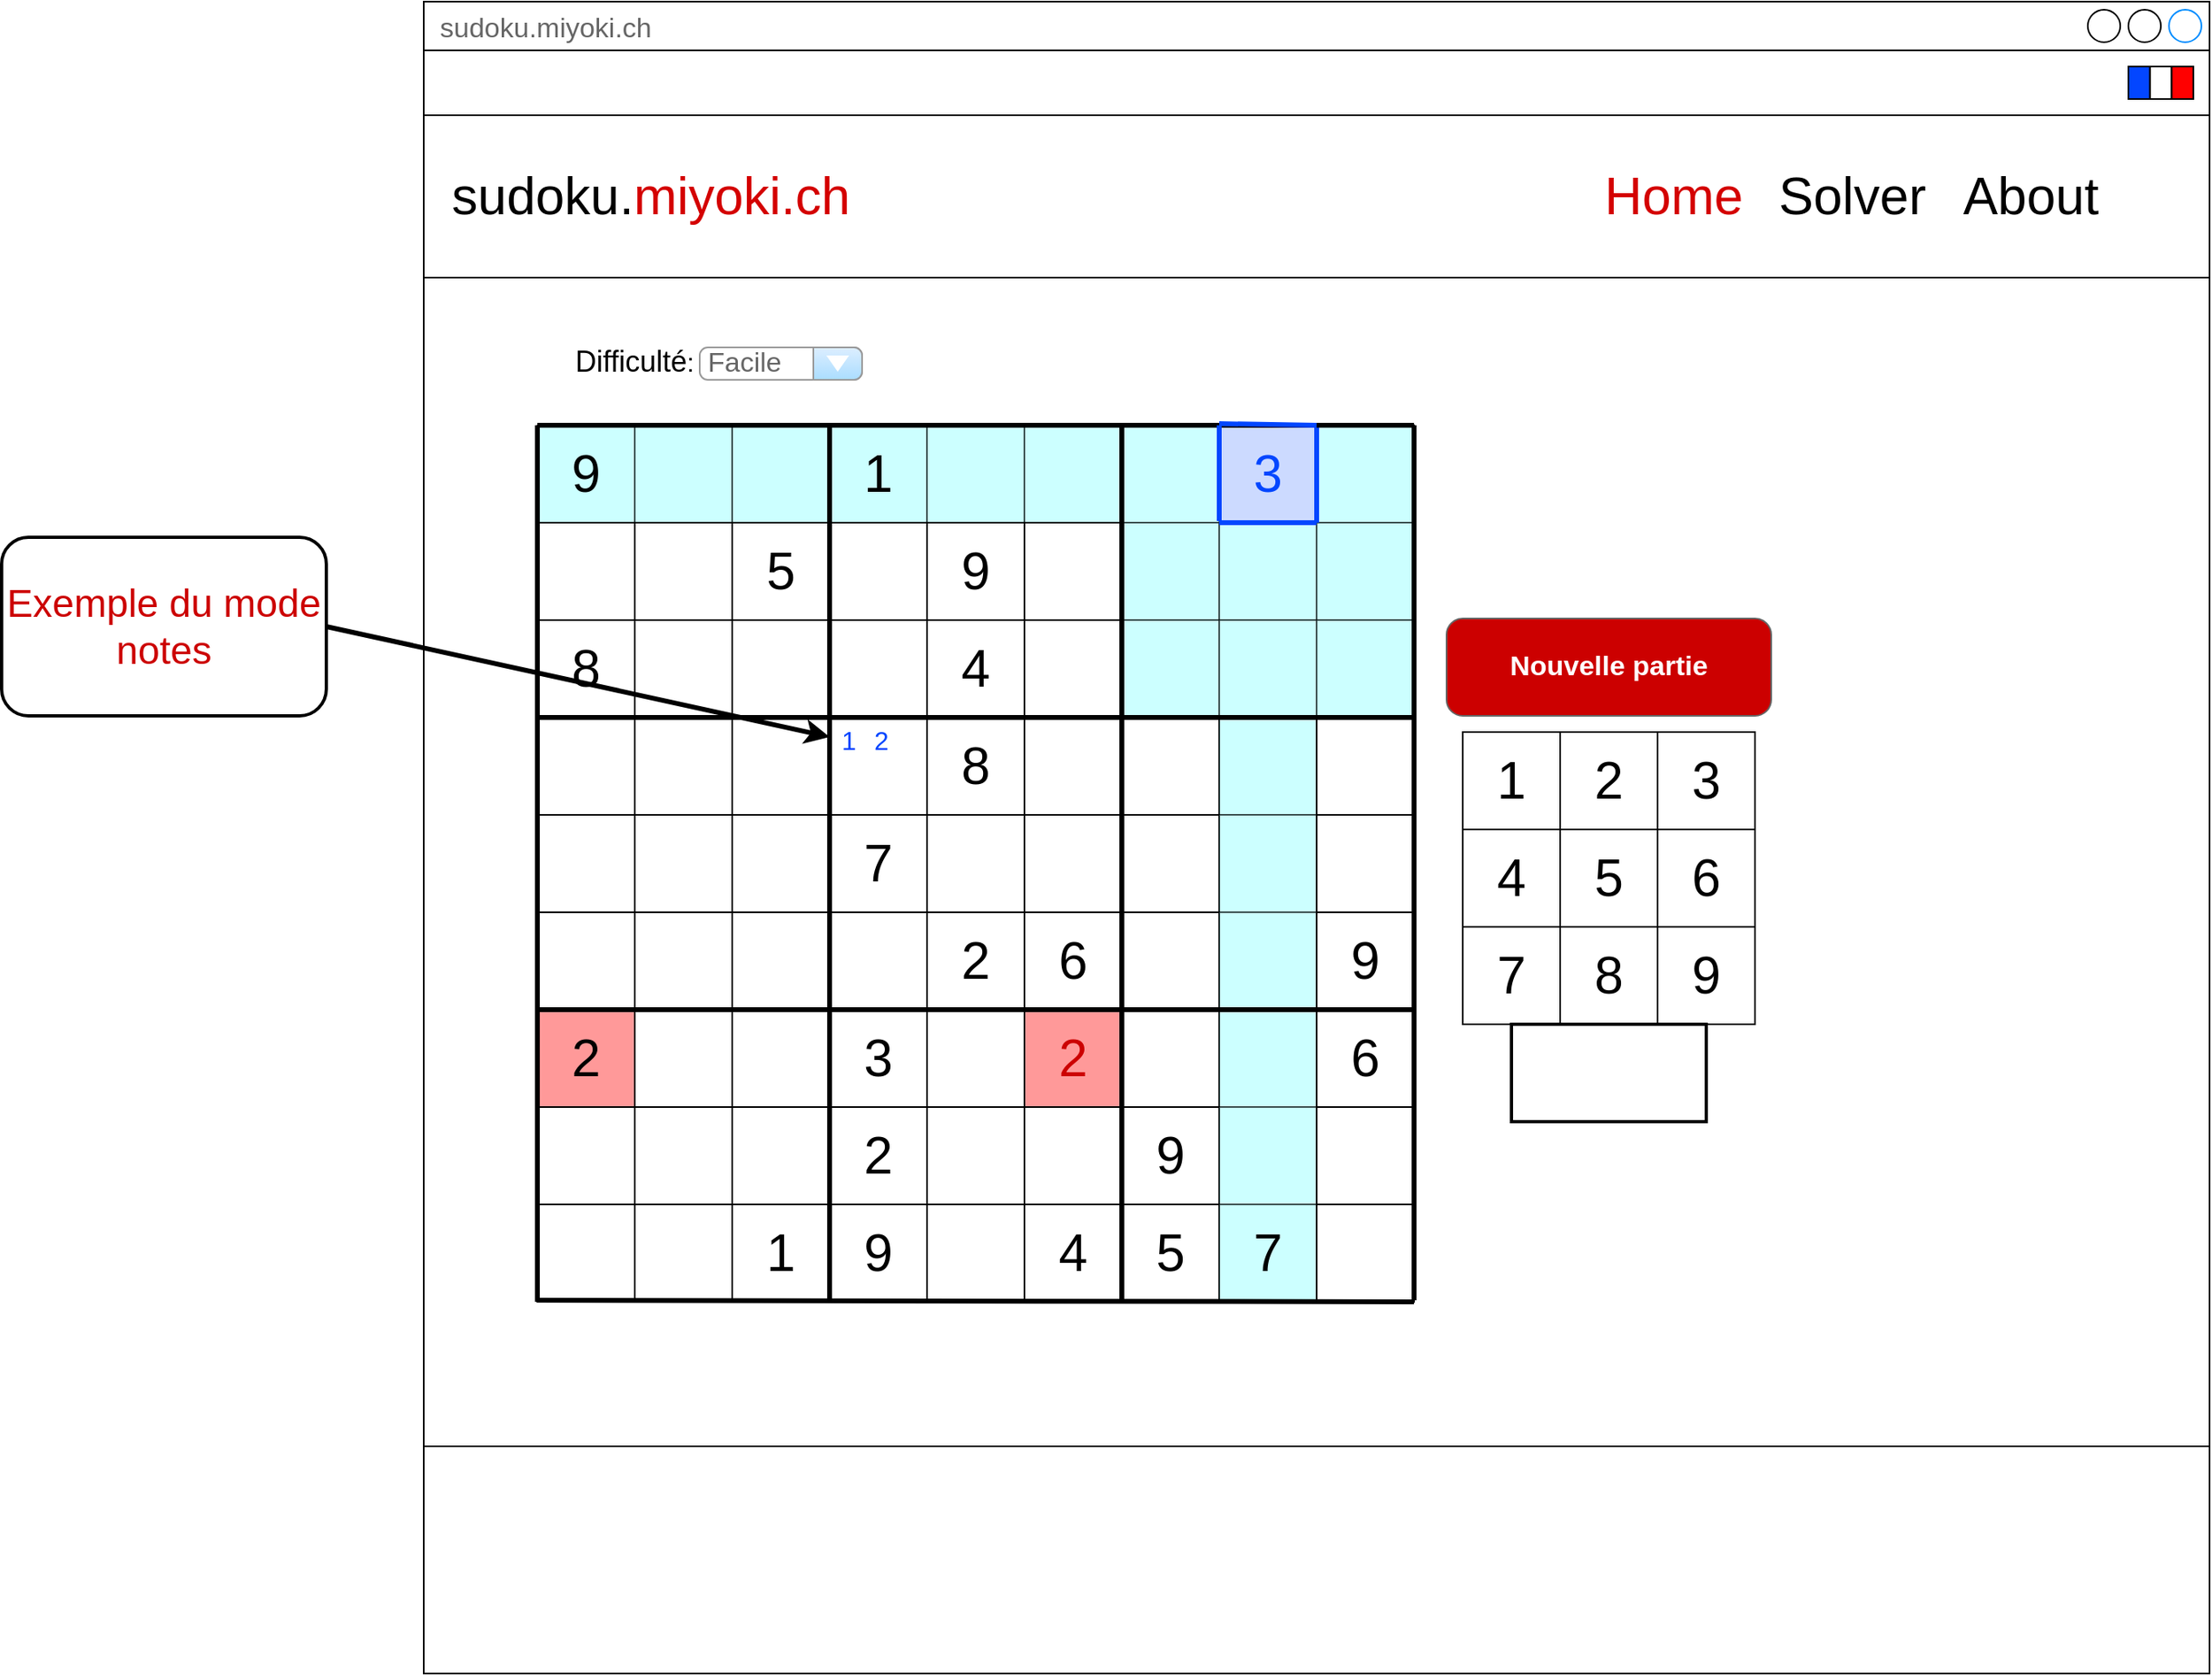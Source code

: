 <mxfile version="13.8.2" type="device"><diagram id="ft0j3H7vF14KiYc621HZ" name="Home"><mxGraphModel dx="1888" dy="575" grid="1" gridSize="10" guides="1" tooltips="1" connect="1" arrows="1" fold="1" page="1" pageScale="1" pageWidth="850" pageHeight="1100" math="0" shadow="0"><root><mxCell id="0"/><mxCell id="1" style="locked=1;" parent="0"/><mxCell id="92BTxBEsQYXsM2ALQdH5-20" value="sudoku.miyoki.ch" style="strokeWidth=1;shadow=0;dashed=0;align=center;html=1;shape=mxgraph.mockup.containers.window;align=left;verticalAlign=top;spacingLeft=8;strokeColor2=#008cff;strokeColor3=#c4c4c4;fontColor=#666666;mainText=;fontSize=17;labelBackgroundColor=none;" parent="1" vertex="1"><mxGeometry x="-510" y="70" width="1100" height="1030" as="geometry"/></mxCell><mxCell id="92BTxBEsQYXsM2ALQdH5-22" value="lang-bar" style="locked=1;" parent="0"/><mxCell id="92BTxBEsQYXsM2ALQdH5-23" value="" style="rounded=0;whiteSpace=wrap;html=1;" parent="92BTxBEsQYXsM2ALQdH5-22" vertex="1"><mxGeometry x="-510" y="100" width="1100" height="40" as="geometry"/></mxCell><mxCell id="92BTxBEsQYXsM2ALQdH5-30" value="" style="group" parent="92BTxBEsQYXsM2ALQdH5-22" vertex="1" connectable="0"><mxGeometry x="540" y="110" width="40" height="20" as="geometry"/></mxCell><mxCell id="92BTxBEsQYXsM2ALQdH5-25" value="" style="rounded=0;whiteSpace=wrap;html=1;shadow=0;glass=0;sketch=0;fillColor=#0346FF;" parent="92BTxBEsQYXsM2ALQdH5-30" vertex="1"><mxGeometry width="13.333" height="20" as="geometry"/></mxCell><mxCell id="92BTxBEsQYXsM2ALQdH5-28" value="" style="rounded=0;whiteSpace=wrap;html=1;shadow=0;glass=0;sketch=0;" parent="92BTxBEsQYXsM2ALQdH5-30" vertex="1"><mxGeometry x="13.333" width="13.333" height="20" as="geometry"/></mxCell><mxCell id="92BTxBEsQYXsM2ALQdH5-29" value="" style="rounded=0;whiteSpace=wrap;html=1;shadow=0;glass=0;sketch=0;fillColor=#FF0000;" parent="92BTxBEsQYXsM2ALQdH5-30" vertex="1"><mxGeometry x="26.667" width="13.333" height="20" as="geometry"/></mxCell><mxCell id="92BTxBEsQYXsM2ALQdH5-33" value="Header-Nav" style="locked=1;" parent="0"/><mxCell id="92BTxBEsQYXsM2ALQdH5-34" value="" style="rounded=0;whiteSpace=wrap;html=1;shadow=0;glass=0;sketch=0;strokeColor=#000000;fillColor=#FFFFFF;" parent="92BTxBEsQYXsM2ALQdH5-33" vertex="1"><mxGeometry x="-510" y="140" width="1100" height="100" as="geometry"/></mxCell><mxCell id="92BTxBEsQYXsM2ALQdH5-38" value="title-header" style="locked=1;" parent="0"/><mxCell id="92BTxBEsQYXsM2ALQdH5-39" value="sudoku.&lt;font color=&quot;#d40000&quot;&gt;miyoki.ch&lt;/font&gt;" style="text;html=1;strokeColor=none;fillColor=none;align=center;verticalAlign=middle;whiteSpace=wrap;rounded=0;shadow=0;glass=0;sketch=0;fontSize=32;" parent="92BTxBEsQYXsM2ALQdH5-38" vertex="1"><mxGeometry x="-390" y="180" width="40" height="20" as="geometry"/></mxCell><mxCell id="92BTxBEsQYXsM2ALQdH5-42" value="buttons-nav" style="locked=1;" parent="0"/><mxCell id="92BTxBEsQYXsM2ALQdH5-43" value="Home" style="text;html=1;strokeColor=none;fillColor=none;align=center;verticalAlign=middle;whiteSpace=wrap;rounded=0;shadow=0;glass=0;sketch=0;fontSize=32;fontColor=#D40000;" parent="92BTxBEsQYXsM2ALQdH5-42" vertex="1"><mxGeometry x="240" y="180" width="40" height="20" as="geometry"/></mxCell><mxCell id="92BTxBEsQYXsM2ALQdH5-44" value="&lt;font color=&quot;#000000&quot;&gt;Solver&lt;/font&gt;" style="text;html=1;strokeColor=none;fillColor=none;align=center;verticalAlign=middle;whiteSpace=wrap;rounded=0;shadow=0;glass=0;sketch=0;fontSize=32;fontColor=#D40000;" parent="92BTxBEsQYXsM2ALQdH5-42" vertex="1"><mxGeometry x="350" y="180" width="40" height="20" as="geometry"/></mxCell><mxCell id="92BTxBEsQYXsM2ALQdH5-45" value="&lt;font color=&quot;#000000&quot;&gt;About&lt;/font&gt;" style="text;html=1;strokeColor=none;fillColor=none;align=center;verticalAlign=middle;whiteSpace=wrap;rounded=0;shadow=0;glass=0;sketch=0;fontSize=32;fontColor=#D40000;" parent="92BTxBEsQYXsM2ALQdH5-42" vertex="1"><mxGeometry x="460" y="180" width="40" height="20" as="geometry"/></mxCell><mxCell id="92BTxBEsQYXsM2ALQdH5-48" value="body" style="locked=1;" parent="0"/><mxCell id="92BTxBEsQYXsM2ALQdH5-49" value="" style="rounded=0;whiteSpace=wrap;html=1;shadow=0;glass=0;sketch=0;strokeColor=#000000;fontSize=32;fontColor=#FFFFFF;fillColor=#FFFFFF;" parent="92BTxBEsQYXsM2ALQdH5-48" vertex="1"><mxGeometry x="-510" y="240" width="1100" height="720" as="geometry"/></mxCell><mxCell id="92BTxBEsQYXsM2ALQdH5-50" value="sudoku-grid" parent="0"/><mxCell id="92BTxBEsQYXsM2ALQdH5-225" value="" style="group;" parent="92BTxBEsQYXsM2ALQdH5-50" vertex="1" connectable="0"><mxGeometry x="-440" y="331" width="540" height="540" as="geometry"/></mxCell><mxCell id="92BTxBEsQYXsM2ALQdH5-65" value="" style="rounded=0;whiteSpace=wrap;html=1;shadow=0;glass=0;sketch=0;strokeColor=#000000;fillColor=#FFFFFF;fontSize=32;" parent="92BTxBEsQYXsM2ALQdH5-225" vertex="1"><mxGeometry x="180" width="180" height="180" as="geometry"/></mxCell><mxCell id="92BTxBEsQYXsM2ALQdH5-66" value="" style="rounded=0;whiteSpace=wrap;html=1;shadow=0;glass=0;sketch=0;strokeColor=#000000;fillColor=#FFFFFF;fontSize=32;" parent="92BTxBEsQYXsM2ALQdH5-225" vertex="1"><mxGeometry x="360" width="180" height="180" as="geometry"/></mxCell><mxCell id="92BTxBEsQYXsM2ALQdH5-67" value="" style="rounded=0;whiteSpace=wrap;html=1;shadow=0;glass=0;sketch=0;strokeColor=#000000;fillColor=#FFFFFF;fontSize=32;" parent="92BTxBEsQYXsM2ALQdH5-225" vertex="1"><mxGeometry x="180" y="180" width="180" height="180" as="geometry"/></mxCell><mxCell id="92BTxBEsQYXsM2ALQdH5-69" value="" style="rounded=0;whiteSpace=wrap;html=1;shadow=0;glass=0;sketch=0;strokeColor=#000000;fillColor=#FFFFFF;fontSize=32;" parent="92BTxBEsQYXsM2ALQdH5-225" vertex="1"><mxGeometry x="360" y="180" width="180" height="180" as="geometry"/></mxCell><mxCell id="92BTxBEsQYXsM2ALQdH5-70" value="" style="rounded=0;whiteSpace=wrap;html=1;shadow=0;glass=0;sketch=0;strokeColor=#000000;fillColor=#FFFFFF;fontSize=32;" parent="92BTxBEsQYXsM2ALQdH5-225" vertex="1"><mxGeometry x="360" y="360" width="180" height="180" as="geometry"/></mxCell><mxCell id="92BTxBEsQYXsM2ALQdH5-71" value="" style="rounded=0;whiteSpace=wrap;html=1;shadow=0;glass=0;sketch=0;strokeColor=#000000;fillColor=#FFFFFF;fontSize=32;" parent="92BTxBEsQYXsM2ALQdH5-225" vertex="1"><mxGeometry x="180" y="360" width="180" height="180" as="geometry"/></mxCell><mxCell id="92BTxBEsQYXsM2ALQdH5-73" value="9" style="rounded=0;whiteSpace=wrap;html=1;shadow=0;glass=0;sketch=0;strokeColor=#000000;fontSize=32;align=center;fillColor=#99FFFF;opacity=50;" parent="92BTxBEsQYXsM2ALQdH5-225" vertex="1"><mxGeometry width="60" height="60" as="geometry"/></mxCell><mxCell id="92BTxBEsQYXsM2ALQdH5-74" value="" style="rounded=0;whiteSpace=wrap;html=1;shadow=0;glass=0;sketch=0;strokeColor=#000000;fontSize=32;fillColor=#99FFFF;opacity=50;" parent="92BTxBEsQYXsM2ALQdH5-225" vertex="1"><mxGeometry x="60" width="60" height="60" as="geometry"/></mxCell><mxCell id="92BTxBEsQYXsM2ALQdH5-75" value="" style="rounded=0;whiteSpace=wrap;html=1;shadow=0;glass=0;sketch=0;strokeColor=#000000;fontSize=32;fillColor=#99FFFF;opacity=50;" parent="92BTxBEsQYXsM2ALQdH5-225" vertex="1"><mxGeometry x="120" width="60" height="60" as="geometry"/></mxCell><mxCell id="92BTxBEsQYXsM2ALQdH5-76" value="" style="rounded=0;whiteSpace=wrap;html=1;shadow=0;glass=0;sketch=0;strokeColor=#000000;fillColor=#FFFFFF;fontSize=32;" parent="92BTxBEsQYXsM2ALQdH5-225" vertex="1"><mxGeometry y="60" width="60" height="60" as="geometry"/></mxCell><mxCell id="92BTxBEsQYXsM2ALQdH5-77" value="" style="rounded=0;whiteSpace=wrap;html=1;shadow=0;glass=0;sketch=0;strokeColor=#000000;fillColor=#FFFFFF;fontSize=32;" parent="92BTxBEsQYXsM2ALQdH5-225" vertex="1"><mxGeometry x="60" y="60" width="60" height="60" as="geometry"/></mxCell><mxCell id="92BTxBEsQYXsM2ALQdH5-78" value="5" style="rounded=0;whiteSpace=wrap;html=1;shadow=0;glass=0;sketch=0;strokeColor=#000000;fillColor=#FFFFFF;fontSize=32;" parent="92BTxBEsQYXsM2ALQdH5-225" vertex="1"><mxGeometry x="120" y="60" width="60" height="60" as="geometry"/></mxCell><mxCell id="92BTxBEsQYXsM2ALQdH5-79" value="8" style="rounded=0;whiteSpace=wrap;html=1;shadow=0;glass=0;sketch=0;strokeColor=#000000;fillColor=#FFFFFF;fontSize=32;" parent="92BTxBEsQYXsM2ALQdH5-225" vertex="1"><mxGeometry y="120" width="60" height="60" as="geometry"/></mxCell><mxCell id="92BTxBEsQYXsM2ALQdH5-80" value="" style="rounded=0;whiteSpace=wrap;html=1;shadow=0;glass=0;sketch=0;strokeColor=#000000;fillColor=#FFFFFF;fontSize=32;" parent="92BTxBEsQYXsM2ALQdH5-225" vertex="1"><mxGeometry x="60" y="120" width="60" height="60" as="geometry"/></mxCell><mxCell id="92BTxBEsQYXsM2ALQdH5-81" value="" style="rounded=0;whiteSpace=wrap;html=1;shadow=0;glass=0;sketch=0;strokeColor=#000000;fillColor=#FFFFFF;fontSize=32;" parent="92BTxBEsQYXsM2ALQdH5-225" vertex="1"><mxGeometry x="120" y="120" width="60" height="60" as="geometry"/></mxCell><mxCell id="92BTxBEsQYXsM2ALQdH5-83" value="1" style="rounded=0;whiteSpace=wrap;html=1;shadow=0;glass=0;sketch=0;strokeColor=#000000;fontSize=32;fillColor=#99FFFF;opacity=50;" parent="92BTxBEsQYXsM2ALQdH5-225" vertex="1"><mxGeometry x="180" width="60" height="60" as="geometry"/></mxCell><mxCell id="92BTxBEsQYXsM2ALQdH5-84" value="" style="rounded=0;whiteSpace=wrap;html=1;shadow=0;glass=0;sketch=0;strokeColor=#000000;fontSize=32;fillColor=#99FFFF;opacity=50;" parent="92BTxBEsQYXsM2ALQdH5-225" vertex="1"><mxGeometry x="240" width="60" height="60" as="geometry"/></mxCell><mxCell id="92BTxBEsQYXsM2ALQdH5-85" value="" style="rounded=0;whiteSpace=wrap;html=1;shadow=0;glass=0;sketch=0;strokeColor=#000000;fontSize=32;fillColor=#99FFFF;opacity=50;" parent="92BTxBEsQYXsM2ALQdH5-225" vertex="1"><mxGeometry x="300" width="60" height="60" as="geometry"/></mxCell><mxCell id="92BTxBEsQYXsM2ALQdH5-86" value="" style="rounded=0;whiteSpace=wrap;html=1;shadow=0;glass=0;sketch=0;strokeColor=#000000;fillColor=#FFFFFF;fontSize=32;" parent="92BTxBEsQYXsM2ALQdH5-225" vertex="1"><mxGeometry x="180" y="60" width="60" height="60" as="geometry"/></mxCell><mxCell id="92BTxBEsQYXsM2ALQdH5-87" value="9" style="rounded=0;whiteSpace=wrap;html=1;shadow=0;glass=0;sketch=0;strokeColor=#000000;fillColor=#FFFFFF;fontSize=32;" parent="92BTxBEsQYXsM2ALQdH5-225" vertex="1"><mxGeometry x="240" y="60" width="60" height="60" as="geometry"/></mxCell><mxCell id="92BTxBEsQYXsM2ALQdH5-88" value="" style="rounded=0;whiteSpace=wrap;html=1;shadow=0;glass=0;sketch=0;strokeColor=#000000;fillColor=#FFFFFF;fontSize=32;" parent="92BTxBEsQYXsM2ALQdH5-225" vertex="1"><mxGeometry x="300" y="60" width="60" height="60" as="geometry"/></mxCell><mxCell id="92BTxBEsQYXsM2ALQdH5-89" value="" style="rounded=0;whiteSpace=wrap;html=1;shadow=0;glass=0;sketch=0;strokeColor=#000000;fillColor=#FFFFFF;fontSize=32;" parent="92BTxBEsQYXsM2ALQdH5-225" vertex="1"><mxGeometry x="180" y="120" width="60" height="60" as="geometry"/></mxCell><mxCell id="92BTxBEsQYXsM2ALQdH5-90" value="4" style="rounded=0;whiteSpace=wrap;html=1;shadow=0;glass=0;sketch=0;strokeColor=#000000;fillColor=#FFFFFF;fontSize=32;" parent="92BTxBEsQYXsM2ALQdH5-225" vertex="1"><mxGeometry x="240" y="120" width="60" height="60" as="geometry"/></mxCell><mxCell id="92BTxBEsQYXsM2ALQdH5-91" value="" style="rounded=0;whiteSpace=wrap;html=1;shadow=0;glass=0;sketch=0;strokeColor=#000000;fillColor=#FFFFFF;fontSize=32;" parent="92BTxBEsQYXsM2ALQdH5-225" vertex="1"><mxGeometry x="300" y="120" width="60" height="60" as="geometry"/></mxCell><mxCell id="92BTxBEsQYXsM2ALQdH5-92" value="" style="rounded=0;whiteSpace=wrap;html=1;shadow=0;glass=0;sketch=0;strokeColor=#000000;fontSize=32;fillColor=#99FFFF;opacity=50;" parent="92BTxBEsQYXsM2ALQdH5-225" vertex="1"><mxGeometry x="360" width="60" height="60" as="geometry"/></mxCell><mxCell id="92BTxBEsQYXsM2ALQdH5-94" value="" style="rounded=0;whiteSpace=wrap;html=1;shadow=0;glass=0;sketch=0;strokeColor=#000000;fontSize=32;fillColor=#99FFFF;opacity=50;" parent="92BTxBEsQYXsM2ALQdH5-225" vertex="1"><mxGeometry x="480" width="60" height="60" as="geometry"/></mxCell><mxCell id="92BTxBEsQYXsM2ALQdH5-95" value="" style="rounded=0;whiteSpace=wrap;html=1;shadow=0;glass=0;sketch=0;strokeColor=#000000;fontSize=32;opacity=50;fillColor=#99FFFF;" parent="92BTxBEsQYXsM2ALQdH5-225" vertex="1"><mxGeometry x="360" y="60" width="60" height="60" as="geometry"/></mxCell><mxCell id="92BTxBEsQYXsM2ALQdH5-96" value="" style="rounded=0;whiteSpace=wrap;html=1;shadow=0;glass=0;sketch=0;strokeColor=#000000;fontSize=32;fillColor=#99FFFF;opacity=50;" parent="92BTxBEsQYXsM2ALQdH5-225" vertex="1"><mxGeometry x="420" y="60" width="60" height="60" as="geometry"/></mxCell><mxCell id="92BTxBEsQYXsM2ALQdH5-97" value="" style="rounded=0;whiteSpace=wrap;html=1;shadow=0;glass=0;sketch=0;strokeColor=#000000;fontSize=32;opacity=50;fillColor=#99FFFF;" parent="92BTxBEsQYXsM2ALQdH5-225" vertex="1"><mxGeometry x="480" y="60" width="60" height="60" as="geometry"/></mxCell><mxCell id="92BTxBEsQYXsM2ALQdH5-98" value="" style="rounded=0;whiteSpace=wrap;html=1;shadow=0;glass=0;sketch=0;strokeColor=#000000;fontSize=32;opacity=50;fillColor=#99FFFF;" parent="92BTxBEsQYXsM2ALQdH5-225" vertex="1"><mxGeometry x="360" y="120" width="60" height="60" as="geometry"/></mxCell><mxCell id="92BTxBEsQYXsM2ALQdH5-99" value="" style="rounded=0;whiteSpace=wrap;html=1;shadow=0;glass=0;sketch=0;strokeColor=#000000;fontSize=32;fillColor=#99FFFF;opacity=50;" parent="92BTxBEsQYXsM2ALQdH5-225" vertex="1"><mxGeometry x="420" y="120" width="60" height="60" as="geometry"/></mxCell><mxCell id="92BTxBEsQYXsM2ALQdH5-100" value="" style="rounded=0;whiteSpace=wrap;html=1;shadow=0;glass=0;sketch=0;strokeColor=#000000;fontSize=32;opacity=50;fillColor=#99FFFF;" parent="92BTxBEsQYXsM2ALQdH5-225" vertex="1"><mxGeometry x="480" y="120" width="60" height="60" as="geometry"/></mxCell><mxCell id="92BTxBEsQYXsM2ALQdH5-101" value="" style="rounded=0;whiteSpace=wrap;html=1;shadow=0;glass=0;sketch=0;strokeColor=#000000;fillColor=#FFFFFF;fontSize=32;" parent="92BTxBEsQYXsM2ALQdH5-225" vertex="1"><mxGeometry y="180" width="60" height="60" as="geometry"/></mxCell><mxCell id="92BTxBEsQYXsM2ALQdH5-102" value="" style="rounded=0;whiteSpace=wrap;html=1;shadow=0;glass=0;sketch=0;strokeColor=#000000;fillColor=#FFFFFF;fontSize=32;" parent="92BTxBEsQYXsM2ALQdH5-225" vertex="1"><mxGeometry x="60" y="180" width="60" height="60" as="geometry"/></mxCell><mxCell id="92BTxBEsQYXsM2ALQdH5-103" value="" style="rounded=0;whiteSpace=wrap;html=1;shadow=0;glass=0;sketch=0;strokeColor=#000000;fillColor=#FFFFFF;fontSize=32;" parent="92BTxBEsQYXsM2ALQdH5-225" vertex="1"><mxGeometry x="120" y="180" width="60" height="60" as="geometry"/></mxCell><mxCell id="92BTxBEsQYXsM2ALQdH5-104" value="" style="rounded=0;whiteSpace=wrap;html=1;shadow=0;glass=0;sketch=0;strokeColor=#000000;fillColor=#FFFFFF;fontSize=32;" parent="92BTxBEsQYXsM2ALQdH5-225" vertex="1"><mxGeometry y="240" width="60" height="60" as="geometry"/></mxCell><mxCell id="92BTxBEsQYXsM2ALQdH5-105" value="" style="rounded=0;whiteSpace=wrap;html=1;shadow=0;glass=0;sketch=0;strokeColor=#000000;fillColor=#FFFFFF;fontSize=32;" parent="92BTxBEsQYXsM2ALQdH5-225" vertex="1"><mxGeometry x="60" y="240" width="60" height="60" as="geometry"/></mxCell><mxCell id="92BTxBEsQYXsM2ALQdH5-106" value="" style="rounded=0;whiteSpace=wrap;html=1;shadow=0;glass=0;sketch=0;strokeColor=#000000;fillColor=#FFFFFF;fontSize=32;" parent="92BTxBEsQYXsM2ALQdH5-225" vertex="1"><mxGeometry x="120" y="240" width="60" height="60" as="geometry"/></mxCell><mxCell id="92BTxBEsQYXsM2ALQdH5-107" value="" style="rounded=0;whiteSpace=wrap;html=1;shadow=0;glass=0;sketch=0;strokeColor=#000000;fillColor=#FFFFFF;fontSize=32;" parent="92BTxBEsQYXsM2ALQdH5-225" vertex="1"><mxGeometry y="300" width="60" height="60" as="geometry"/></mxCell><mxCell id="92BTxBEsQYXsM2ALQdH5-108" value="" style="rounded=0;whiteSpace=wrap;html=1;shadow=0;glass=0;sketch=0;strokeColor=#000000;fillColor=#FFFFFF;fontSize=32;" parent="92BTxBEsQYXsM2ALQdH5-225" vertex="1"><mxGeometry x="60" y="300" width="60" height="60" as="geometry"/></mxCell><mxCell id="92BTxBEsQYXsM2ALQdH5-109" value="" style="rounded=0;whiteSpace=wrap;html=1;shadow=0;glass=0;sketch=0;strokeColor=#000000;fillColor=#FFFFFF;fontSize=32;" parent="92BTxBEsQYXsM2ALQdH5-225" vertex="1"><mxGeometry x="120" y="300" width="60" height="60" as="geometry"/></mxCell><mxCell id="92BTxBEsQYXsM2ALQdH5-110" value="" style="rounded=0;whiteSpace=wrap;html=1;shadow=0;glass=0;sketch=0;fillColor=#FFFFFF;fontSize=32;strokeColor=none;" parent="92BTxBEsQYXsM2ALQdH5-225" vertex="1"><mxGeometry x="180" y="180" width="60" height="60" as="geometry"/></mxCell><mxCell id="92BTxBEsQYXsM2ALQdH5-111" value="8" style="rounded=0;whiteSpace=wrap;html=1;shadow=0;glass=0;sketch=0;strokeColor=#000000;fillColor=#FFFFFF;fontSize=32;" parent="92BTxBEsQYXsM2ALQdH5-225" vertex="1"><mxGeometry x="240" y="180" width="60" height="60" as="geometry"/></mxCell><mxCell id="92BTxBEsQYXsM2ALQdH5-112" value="" style="rounded=0;whiteSpace=wrap;html=1;shadow=0;glass=0;sketch=0;strokeColor=#000000;fillColor=#FFFFFF;fontSize=32;" parent="92BTxBEsQYXsM2ALQdH5-225" vertex="1"><mxGeometry x="300" y="180" width="60" height="60" as="geometry"/></mxCell><mxCell id="92BTxBEsQYXsM2ALQdH5-113" value="7" style="rounded=0;whiteSpace=wrap;html=1;shadow=0;glass=0;sketch=0;strokeColor=#000000;fillColor=#FFFFFF;fontSize=32;" parent="92BTxBEsQYXsM2ALQdH5-225" vertex="1"><mxGeometry x="180" y="240" width="60" height="60" as="geometry"/></mxCell><mxCell id="92BTxBEsQYXsM2ALQdH5-114" value="" style="rounded=0;whiteSpace=wrap;html=1;shadow=0;glass=0;sketch=0;strokeColor=#000000;fillColor=#FFFFFF;fontSize=32;" parent="92BTxBEsQYXsM2ALQdH5-225" vertex="1"><mxGeometry x="240" y="240" width="60" height="60" as="geometry"/></mxCell><mxCell id="92BTxBEsQYXsM2ALQdH5-115" value="" style="rounded=0;whiteSpace=wrap;html=1;shadow=0;glass=0;sketch=0;strokeColor=#000000;fillColor=#FFFFFF;fontSize=32;" parent="92BTxBEsQYXsM2ALQdH5-225" vertex="1"><mxGeometry x="300" y="240" width="60" height="60" as="geometry"/></mxCell><mxCell id="92BTxBEsQYXsM2ALQdH5-116" value="" style="rounded=0;whiteSpace=wrap;html=1;shadow=0;glass=0;sketch=0;strokeColor=#000000;fillColor=#FFFFFF;fontSize=32;" parent="92BTxBEsQYXsM2ALQdH5-225" vertex="1"><mxGeometry x="180" y="300" width="60" height="60" as="geometry"/></mxCell><mxCell id="92BTxBEsQYXsM2ALQdH5-117" value="2" style="rounded=0;whiteSpace=wrap;html=1;shadow=0;glass=0;sketch=0;strokeColor=#000000;fillColor=#FFFFFF;fontSize=32;" parent="92BTxBEsQYXsM2ALQdH5-225" vertex="1"><mxGeometry x="240" y="300" width="60" height="60" as="geometry"/></mxCell><mxCell id="92BTxBEsQYXsM2ALQdH5-118" value="6" style="rounded=0;whiteSpace=wrap;html=1;shadow=0;glass=0;sketch=0;strokeColor=#000000;fillColor=#FFFFFF;fontSize=32;" parent="92BTxBEsQYXsM2ALQdH5-225" vertex="1"><mxGeometry x="300" y="300" width="60" height="60" as="geometry"/></mxCell><mxCell id="92BTxBEsQYXsM2ALQdH5-119" value="" style="rounded=0;whiteSpace=wrap;html=1;shadow=0;glass=0;sketch=0;strokeColor=#000000;fillColor=#FFFFFF;fontSize=32;" parent="92BTxBEsQYXsM2ALQdH5-225" vertex="1"><mxGeometry x="360" y="180" width="60" height="60" as="geometry"/></mxCell><mxCell id="92BTxBEsQYXsM2ALQdH5-120" value="" style="rounded=0;whiteSpace=wrap;html=1;shadow=0;glass=0;sketch=0;strokeColor=#000000;fontSize=32;fillColor=#99FFFF;opacity=50;" parent="92BTxBEsQYXsM2ALQdH5-225" vertex="1"><mxGeometry x="420" y="180" width="60" height="60" as="geometry"/></mxCell><mxCell id="92BTxBEsQYXsM2ALQdH5-121" value="" style="rounded=0;whiteSpace=wrap;html=1;shadow=0;glass=0;sketch=0;strokeColor=#000000;fillColor=#FFFFFF;fontSize=32;" parent="92BTxBEsQYXsM2ALQdH5-225" vertex="1"><mxGeometry x="480" y="180" width="60" height="60" as="geometry"/></mxCell><mxCell id="92BTxBEsQYXsM2ALQdH5-122" value="" style="rounded=0;whiteSpace=wrap;html=1;shadow=0;glass=0;sketch=0;strokeColor=#000000;fillColor=#FFFFFF;fontSize=32;" parent="92BTxBEsQYXsM2ALQdH5-225" vertex="1"><mxGeometry x="360" y="240" width="60" height="60" as="geometry"/></mxCell><mxCell id="92BTxBEsQYXsM2ALQdH5-123" value="" style="rounded=0;whiteSpace=wrap;html=1;shadow=0;glass=0;sketch=0;strokeColor=#000000;fontSize=32;fillColor=#99FFFF;opacity=50;" parent="92BTxBEsQYXsM2ALQdH5-225" vertex="1"><mxGeometry x="420" y="240" width="60" height="60" as="geometry"/></mxCell><mxCell id="92BTxBEsQYXsM2ALQdH5-124" value="" style="rounded=0;whiteSpace=wrap;html=1;shadow=0;glass=0;sketch=0;strokeColor=#000000;fillColor=#FFFFFF;fontSize=32;" parent="92BTxBEsQYXsM2ALQdH5-225" vertex="1"><mxGeometry x="480" y="240" width="60" height="60" as="geometry"/></mxCell><mxCell id="92BTxBEsQYXsM2ALQdH5-125" value="" style="rounded=0;whiteSpace=wrap;html=1;shadow=0;glass=0;sketch=0;strokeColor=#000000;fillColor=#FFFFFF;fontSize=32;" parent="92BTxBEsQYXsM2ALQdH5-225" vertex="1"><mxGeometry x="360" y="300" width="60" height="60" as="geometry"/></mxCell><mxCell id="92BTxBEsQYXsM2ALQdH5-126" value="" style="rounded=0;whiteSpace=wrap;html=1;shadow=0;glass=0;sketch=0;strokeColor=#000000;fontSize=32;fillColor=#99FFFF;opacity=50;" parent="92BTxBEsQYXsM2ALQdH5-225" vertex="1"><mxGeometry x="420" y="300" width="60" height="60" as="geometry"/></mxCell><mxCell id="92BTxBEsQYXsM2ALQdH5-127" value="9" style="rounded=0;whiteSpace=wrap;html=1;shadow=0;glass=0;sketch=0;strokeColor=#000000;fillColor=#FFFFFF;fontSize=32;" parent="92BTxBEsQYXsM2ALQdH5-225" vertex="1"><mxGeometry x="480" y="300" width="60" height="60" as="geometry"/></mxCell><mxCell id="92BTxBEsQYXsM2ALQdH5-128" value="2" style="rounded=0;whiteSpace=wrap;html=1;shadow=0;glass=0;sketch=0;strokeColor=#000000;fontSize=32;fillColor=#FF9999;" parent="92BTxBEsQYXsM2ALQdH5-225" vertex="1"><mxGeometry y="360" width="60" height="60" as="geometry"/></mxCell><mxCell id="92BTxBEsQYXsM2ALQdH5-129" value="" style="rounded=0;whiteSpace=wrap;html=1;shadow=0;glass=0;sketch=0;strokeColor=#000000;fillColor=#FFFFFF;fontSize=32;" parent="92BTxBEsQYXsM2ALQdH5-225" vertex="1"><mxGeometry x="60" y="360" width="60" height="60" as="geometry"/></mxCell><mxCell id="92BTxBEsQYXsM2ALQdH5-130" value="" style="rounded=0;whiteSpace=wrap;html=1;shadow=0;glass=0;sketch=0;strokeColor=#000000;fillColor=#FFFFFF;fontSize=32;" parent="92BTxBEsQYXsM2ALQdH5-225" vertex="1"><mxGeometry x="120" y="360" width="60" height="60" as="geometry"/></mxCell><mxCell id="92BTxBEsQYXsM2ALQdH5-131" value="" style="rounded=0;whiteSpace=wrap;html=1;shadow=0;glass=0;sketch=0;strokeColor=#000000;fillColor=#FFFFFF;fontSize=32;" parent="92BTxBEsQYXsM2ALQdH5-225" vertex="1"><mxGeometry y="420" width="60" height="60" as="geometry"/></mxCell><mxCell id="92BTxBEsQYXsM2ALQdH5-132" value="" style="rounded=0;whiteSpace=wrap;html=1;shadow=0;glass=0;sketch=0;strokeColor=#000000;fillColor=#FFFFFF;fontSize=32;" parent="92BTxBEsQYXsM2ALQdH5-225" vertex="1"><mxGeometry x="60" y="420" width="60" height="60" as="geometry"/></mxCell><mxCell id="92BTxBEsQYXsM2ALQdH5-133" value="" style="rounded=0;whiteSpace=wrap;html=1;shadow=0;glass=0;sketch=0;strokeColor=#000000;fillColor=#FFFFFF;fontSize=32;" parent="92BTxBEsQYXsM2ALQdH5-225" vertex="1"><mxGeometry x="120" y="420" width="60" height="60" as="geometry"/></mxCell><mxCell id="92BTxBEsQYXsM2ALQdH5-134" value="" style="rounded=0;whiteSpace=wrap;html=1;shadow=0;glass=0;sketch=0;strokeColor=#000000;fillColor=#FFFFFF;fontSize=32;" parent="92BTxBEsQYXsM2ALQdH5-225" vertex="1"><mxGeometry y="480" width="60" height="60" as="geometry"/></mxCell><mxCell id="92BTxBEsQYXsM2ALQdH5-135" value="" style="rounded=0;whiteSpace=wrap;html=1;shadow=0;glass=0;sketch=0;strokeColor=#000000;fillColor=#FFFFFF;fontSize=32;" parent="92BTxBEsQYXsM2ALQdH5-225" vertex="1"><mxGeometry x="60" y="480" width="60" height="60" as="geometry"/></mxCell><mxCell id="92BTxBEsQYXsM2ALQdH5-136" value="1" style="rounded=0;whiteSpace=wrap;html=1;shadow=0;glass=0;sketch=0;strokeColor=#000000;fillColor=#FFFFFF;fontSize=32;" parent="92BTxBEsQYXsM2ALQdH5-225" vertex="1"><mxGeometry x="120" y="480" width="60" height="60" as="geometry"/></mxCell><mxCell id="92BTxBEsQYXsM2ALQdH5-137" value="3" style="rounded=0;whiteSpace=wrap;html=1;shadow=0;glass=0;sketch=0;strokeColor=#000000;fillColor=#FFFFFF;fontSize=32;" parent="92BTxBEsQYXsM2ALQdH5-225" vertex="1"><mxGeometry x="180" y="360" width="60" height="60" as="geometry"/></mxCell><mxCell id="92BTxBEsQYXsM2ALQdH5-138" value="" style="rounded=0;whiteSpace=wrap;html=1;shadow=0;glass=0;sketch=0;strokeColor=#000000;fillColor=#FFFFFF;fontSize=32;" parent="92BTxBEsQYXsM2ALQdH5-225" vertex="1"><mxGeometry x="240" y="360" width="60" height="60" as="geometry"/></mxCell><mxCell id="92BTxBEsQYXsM2ALQdH5-139" value="2" style="rounded=0;whiteSpace=wrap;shadow=0;glass=0;sketch=0;strokeColor=#000000;fontSize=32;fontColor=#CC0000;fillColor=#FF9999;" parent="92BTxBEsQYXsM2ALQdH5-225" vertex="1"><mxGeometry x="300" y="360" width="60" height="60" as="geometry"/></mxCell><mxCell id="92BTxBEsQYXsM2ALQdH5-140" value="2" style="rounded=0;whiteSpace=wrap;html=1;shadow=0;glass=0;sketch=0;strokeColor=#000000;fillColor=#FFFFFF;fontSize=32;" parent="92BTxBEsQYXsM2ALQdH5-225" vertex="1"><mxGeometry x="180" y="420" width="60" height="60" as="geometry"/></mxCell><mxCell id="92BTxBEsQYXsM2ALQdH5-141" value="" style="rounded=0;whiteSpace=wrap;html=1;shadow=0;glass=0;sketch=0;strokeColor=#000000;fillColor=#FFFFFF;fontSize=32;" parent="92BTxBEsQYXsM2ALQdH5-225" vertex="1"><mxGeometry x="240" y="420" width="60" height="60" as="geometry"/></mxCell><mxCell id="92BTxBEsQYXsM2ALQdH5-142" value="" style="rounded=0;whiteSpace=wrap;html=1;shadow=0;glass=0;sketch=0;strokeColor=#000000;fillColor=#FFFFFF;fontSize=32;" parent="92BTxBEsQYXsM2ALQdH5-225" vertex="1"><mxGeometry x="300" y="420" width="60" height="60" as="geometry"/></mxCell><mxCell id="92BTxBEsQYXsM2ALQdH5-143" value="9" style="rounded=0;whiteSpace=wrap;html=1;shadow=0;glass=0;sketch=0;strokeColor=#000000;fillColor=#FFFFFF;fontSize=32;" parent="92BTxBEsQYXsM2ALQdH5-225" vertex="1"><mxGeometry x="180" y="480" width="60" height="60" as="geometry"/></mxCell><mxCell id="92BTxBEsQYXsM2ALQdH5-144" value="" style="rounded=0;whiteSpace=wrap;html=1;shadow=0;glass=0;sketch=0;strokeColor=#000000;fillColor=#FFFFFF;fontSize=32;" parent="92BTxBEsQYXsM2ALQdH5-225" vertex="1"><mxGeometry x="240" y="480" width="60" height="60" as="geometry"/></mxCell><mxCell id="92BTxBEsQYXsM2ALQdH5-145" value="4" style="rounded=0;whiteSpace=wrap;html=1;shadow=0;glass=0;sketch=0;strokeColor=#000000;fillColor=#FFFFFF;fontSize=32;" parent="92BTxBEsQYXsM2ALQdH5-225" vertex="1"><mxGeometry x="300" y="480" width="60" height="60" as="geometry"/></mxCell><mxCell id="92BTxBEsQYXsM2ALQdH5-146" value="" style="rounded=0;whiteSpace=wrap;html=1;shadow=0;glass=0;sketch=0;strokeColor=#000000;fillColor=#FFFFFF;fontSize=32;" parent="92BTxBEsQYXsM2ALQdH5-225" vertex="1"><mxGeometry x="360" y="360" width="60" height="60" as="geometry"/></mxCell><mxCell id="92BTxBEsQYXsM2ALQdH5-147" value="" style="rounded=0;whiteSpace=wrap;html=1;shadow=0;glass=0;sketch=0;strokeColor=#000000;fontSize=32;fillColor=#99FFFF;opacity=50;" parent="92BTxBEsQYXsM2ALQdH5-225" vertex="1"><mxGeometry x="420" y="360" width="60" height="60" as="geometry"/></mxCell><mxCell id="92BTxBEsQYXsM2ALQdH5-148" value="6" style="rounded=0;whiteSpace=wrap;html=1;shadow=0;glass=0;sketch=0;strokeColor=#000000;fillColor=#FFFFFF;fontSize=32;" parent="92BTxBEsQYXsM2ALQdH5-225" vertex="1"><mxGeometry x="480" y="360" width="60" height="60" as="geometry"/></mxCell><mxCell id="92BTxBEsQYXsM2ALQdH5-149" value="9" style="rounded=0;whiteSpace=wrap;html=1;shadow=0;glass=0;sketch=0;strokeColor=#000000;fillColor=#FFFFFF;fontSize=32;" parent="92BTxBEsQYXsM2ALQdH5-225" vertex="1"><mxGeometry x="360" y="420" width="60" height="60" as="geometry"/></mxCell><mxCell id="92BTxBEsQYXsM2ALQdH5-150" value="" style="rounded=0;whiteSpace=wrap;html=1;shadow=0;glass=0;sketch=0;strokeColor=#000000;fontSize=32;fillColor=#99FFFF;opacity=50;" parent="92BTxBEsQYXsM2ALQdH5-225" vertex="1"><mxGeometry x="420" y="420" width="60" height="60" as="geometry"/></mxCell><mxCell id="92BTxBEsQYXsM2ALQdH5-151" value="" style="rounded=0;whiteSpace=wrap;html=1;shadow=0;glass=0;sketch=0;strokeColor=#000000;fillColor=#FFFFFF;fontSize=32;" parent="92BTxBEsQYXsM2ALQdH5-225" vertex="1"><mxGeometry x="480" y="420" width="60" height="60" as="geometry"/></mxCell><mxCell id="92BTxBEsQYXsM2ALQdH5-152" value="5" style="rounded=0;whiteSpace=wrap;html=1;shadow=0;glass=0;sketch=0;strokeColor=#000000;fillColor=#FFFFFF;fontSize=32;" parent="92BTxBEsQYXsM2ALQdH5-225" vertex="1"><mxGeometry x="360" y="480" width="60" height="60" as="geometry"/></mxCell><mxCell id="92BTxBEsQYXsM2ALQdH5-153" value="7" style="rounded=0;whiteSpace=wrap;html=1;shadow=0;glass=0;sketch=0;strokeColor=#000000;fontSize=32;fillColor=#99FFFF;opacity=50;" parent="92BTxBEsQYXsM2ALQdH5-225" vertex="1"><mxGeometry x="420" y="480" width="60" height="60" as="geometry"/></mxCell><mxCell id="92BTxBEsQYXsM2ALQdH5-154" value="" style="rounded=0;whiteSpace=wrap;html=1;shadow=0;glass=0;sketch=0;strokeColor=#000000;fillColor=#FFFFFF;fontSize=32;" parent="92BTxBEsQYXsM2ALQdH5-225" vertex="1"><mxGeometry x="480" y="480" width="60" height="60" as="geometry"/></mxCell><mxCell id="92BTxBEsQYXsM2ALQdH5-155" value="" style="endArrow=none;html=1;fontSize=32;exitX=0;exitY=0;exitDx=0;exitDy=0;entryX=1;entryY=0;entryDx=0;entryDy=0;strokeWidth=3;" parent="92BTxBEsQYXsM2ALQdH5-225" source="92BTxBEsQYXsM2ALQdH5-101" target="92BTxBEsQYXsM2ALQdH5-121" edge="1"><mxGeometry width="50" height="50" relative="1" as="geometry"><mxPoint x="270" y="360" as="sourcePoint"/><mxPoint x="320" y="310" as="targetPoint"/></mxGeometry></mxCell><mxCell id="92BTxBEsQYXsM2ALQdH5-158" value="" style="endArrow=none;html=1;fontSize=32;exitX=0;exitY=0;exitDx=0;exitDy=0;entryX=0;entryY=1;entryDx=0;entryDy=0;strokeWidth=3;" parent="92BTxBEsQYXsM2ALQdH5-225" source="92BTxBEsQYXsM2ALQdH5-83" target="92BTxBEsQYXsM2ALQdH5-143" edge="1"><mxGeometry width="50" height="50" relative="1" as="geometry"><mxPoint x="420" y="330" as="sourcePoint"/><mxPoint x="470" y="280" as="targetPoint"/></mxGeometry></mxCell><mxCell id="92BTxBEsQYXsM2ALQdH5-159" value="" style="endArrow=none;html=1;strokeWidth=3;fontSize=32;exitX=0;exitY=0;exitDx=0;exitDy=0;entryX=1;entryY=0;entryDx=0;entryDy=0;" parent="92BTxBEsQYXsM2ALQdH5-225" source="92BTxBEsQYXsM2ALQdH5-128" target="92BTxBEsQYXsM2ALQdH5-148" edge="1"><mxGeometry width="50" height="50" relative="1" as="geometry"><mxPoint x="270" y="360" as="sourcePoint"/><mxPoint x="320" y="310" as="targetPoint"/></mxGeometry></mxCell><mxCell id="92BTxBEsQYXsM2ALQdH5-160" value="" style="endArrow=none;html=1;strokeWidth=3;fontSize=32;entryX=0;entryY=0;entryDx=0;entryDy=0;exitX=1;exitY=1;exitDx=0;exitDy=0;" parent="92BTxBEsQYXsM2ALQdH5-225" source="92BTxBEsQYXsM2ALQdH5-145" target="92BTxBEsQYXsM2ALQdH5-92" edge="1"><mxGeometry width="50" height="50" relative="1" as="geometry"><mxPoint x="420" y="330" as="sourcePoint"/><mxPoint x="470" y="280" as="targetPoint"/></mxGeometry></mxCell><mxCell id="92BTxBEsQYXsM2ALQdH5-93" value="&lt;font color=&quot;#0346ff&quot;&gt;3&lt;/font&gt;" style="rounded=0;whiteSpace=wrap;html=1;shadow=0;glass=0;sketch=0;fontSize=32;opacity=20;strokeColor=#0346FF;fillColor=#0346FF;" parent="92BTxBEsQYXsM2ALQdH5-225" vertex="1"><mxGeometry x="420" width="60" height="60" as="geometry"/></mxCell><mxCell id="92BTxBEsQYXsM2ALQdH5-230" value="" style="endArrow=none;html=1;strokeColor=#0346FF;strokeWidth=3;fontSize=32;fontColor=#000000;entryX=0;entryY=0;entryDx=0;entryDy=0;exitX=0;exitY=1;exitDx=0;exitDy=0;" parent="92BTxBEsQYXsM2ALQdH5-225" source="92BTxBEsQYXsM2ALQdH5-94" target="92BTxBEsQYXsM2ALQdH5-94" edge="1"><mxGeometry width="50" height="50" relative="1" as="geometry"><mxPoint x="380" y="360" as="sourcePoint"/><mxPoint x="430" y="310" as="targetPoint"/></mxGeometry></mxCell><mxCell id="92BTxBEsQYXsM2ALQdH5-231" value="" style="endArrow=none;html=1;strokeColor=#0346FF;strokeWidth=3;fontSize=32;fontColor=#000000;exitX=1;exitY=0;exitDx=0;exitDy=0;entryX=1;entryY=0;entryDx=0;entryDy=0;" parent="92BTxBEsQYXsM2ALQdH5-225" source="92BTxBEsQYXsM2ALQdH5-95" target="92BTxBEsQYXsM2ALQdH5-96" edge="1"><mxGeometry width="50" height="50" relative="1" as="geometry"><mxPoint x="380" y="360" as="sourcePoint"/><mxPoint x="430" y="310" as="targetPoint"/></mxGeometry></mxCell><mxCell id="92BTxBEsQYXsM2ALQdH5-234" value="" style="endArrow=none;html=1;strokeWidth=3;fontSize=32;fontColor=#CC0000;exitX=0;exitY=0;exitDx=0;exitDy=0;entryX=1;entryY=0;entryDx=0;entryDy=0;" parent="92BTxBEsQYXsM2ALQdH5-225" source="92BTxBEsQYXsM2ALQdH5-73" target="92BTxBEsQYXsM2ALQdH5-94" edge="1"><mxGeometry width="50" height="50" relative="1" as="geometry"><mxPoint x="360" y="300" as="sourcePoint"/><mxPoint x="410" y="250" as="targetPoint"/></mxGeometry></mxCell><mxCell id="92BTxBEsQYXsM2ALQdH5-235" value="" style="endArrow=none;html=1;strokeColor=#000000;strokeWidth=3;fontSize=32;fontColor=#CC0000;exitX=0;exitY=0;exitDx=0;exitDy=0;entryX=0;entryY=1;entryDx=0;entryDy=0;" parent="92BTxBEsQYXsM2ALQdH5-225" source="92BTxBEsQYXsM2ALQdH5-73" target="92BTxBEsQYXsM2ALQdH5-134" edge="1"><mxGeometry width="50" height="50" relative="1" as="geometry"><mxPoint x="360" y="300" as="sourcePoint"/><mxPoint x="410" y="250" as="targetPoint"/></mxGeometry></mxCell><mxCell id="92BTxBEsQYXsM2ALQdH5-254" value="&lt;font color=&quot;#0346ff&quot; style=&quot;font-size: 16px&quot;&gt;1&lt;/font&gt;" style="rounded=0;whiteSpace=wrap;html=1;shadow=0;glass=0;sketch=0;strokeWidth=2;fillColor=#FFFFFF;fontSize=24;fontColor=#CC0000;align=center;strokeColor=none;" parent="92BTxBEsQYXsM2ALQdH5-225" vertex="1"><mxGeometry x="182" y="182" width="20" height="20" as="geometry"/></mxCell><mxCell id="92BTxBEsQYXsM2ALQdH5-256" value="&lt;font color=&quot;#0346ff&quot; style=&quot;font-size: 16px&quot;&gt;2&lt;/font&gt;" style="rounded=0;whiteSpace=wrap;html=1;shadow=0;glass=0;sketch=0;strokeWidth=2;fillColor=#FFFFFF;fontSize=24;fontColor=#CC0000;align=center;strokeColor=none;" parent="92BTxBEsQYXsM2ALQdH5-225" vertex="1"><mxGeometry x="202" y="182" width="20" height="20" as="geometry"/></mxCell><mxCell id="92BTxBEsQYXsM2ALQdH5-228" value="" style="endArrow=none;html=1;strokeWidth=3;fontSize=32;fontColor=#000000;strokeColor=#0346FF;entryX=0;entryY=0;entryDx=0;entryDy=0;" parent="92BTxBEsQYXsM2ALQdH5-50" target="92BTxBEsQYXsM2ALQdH5-93" edge="1"><mxGeometry width="50" height="50" relative="1" as="geometry"><mxPoint x="-20" y="390" as="sourcePoint"/><mxPoint x="-10" y="640" as="targetPoint"/></mxGeometry></mxCell><mxCell id="92BTxBEsQYXsM2ALQdH5-229" value="" style="endArrow=none;html=1;strokeColor=#0346FF;strokeWidth=3;fontSize=32;fontColor=#000000;exitX=1;exitY=0;exitDx=0;exitDy=0;" parent="92BTxBEsQYXsM2ALQdH5-50" source="92BTxBEsQYXsM2ALQdH5-93" edge="1"><mxGeometry width="50" height="50" relative="1" as="geometry"><mxPoint x="-60" y="690" as="sourcePoint"/><mxPoint x="-20" y="330" as="targetPoint"/></mxGeometry></mxCell><mxCell id="92BTxBEsQYXsM2ALQdH5-236" value="" style="endArrow=none;html=1;strokeColor=#000000;strokeWidth=3;fontSize=32;fontColor=#CC0000;entryX=1;entryY=1;entryDx=0;entryDy=0;" parent="92BTxBEsQYXsM2ALQdH5-50" target="92BTxBEsQYXsM2ALQdH5-154" edge="1"><mxGeometry width="50" height="50" relative="1" as="geometry"><mxPoint x="-440" y="870" as="sourcePoint"/><mxPoint x="-30" y="580" as="targetPoint"/></mxGeometry></mxCell><mxCell id="92BTxBEsQYXsM2ALQdH5-237" value="" style="endArrow=none;html=1;strokeColor=#000000;strokeWidth=3;fontSize=32;fontColor=#CC0000;entryX=1;entryY=0;entryDx=0;entryDy=0;" parent="92BTxBEsQYXsM2ALQdH5-50" target="92BTxBEsQYXsM2ALQdH5-94" edge="1"><mxGeometry width="50" height="50" relative="1" as="geometry"><mxPoint x="100" y="870" as="sourcePoint"/><mxPoint x="-30" y="580" as="targetPoint"/></mxGeometry></mxCell><mxCell id="92BTxBEsQYXsM2ALQdH5-240" value="Facile" style="strokeWidth=1;shadow=0;dashed=0;align=center;html=1;shape=mxgraph.mockup.forms.comboBox;strokeColor=#999999;fillColor=#ddeeff;align=left;fillColor2=#aaddff;mainText=;fontColor=#666666;fontSize=17;spacingLeft=3;rounded=0;glass=0;sketch=0;" parent="92BTxBEsQYXsM2ALQdH5-50" vertex="1"><mxGeometry x="-340" y="283" width="100" height="20" as="geometry"/></mxCell><mxCell id="92BTxBEsQYXsM2ALQdH5-241" value="&lt;font color=&quot;#000000&quot;&gt;&lt;font style=&quot;font-size: 18px&quot;&gt;Difficulté&lt;/font&gt;&lt;span style=&quot;font-size: 16px&quot;&gt;:&lt;/span&gt;&lt;/font&gt;" style="text;html=1;strokeColor=none;fillColor=none;align=center;verticalAlign=middle;whiteSpace=wrap;rounded=0;shadow=0;glass=0;sketch=0;fontSize=24;fontColor=#CC0000;" parent="92BTxBEsQYXsM2ALQdH5-50" vertex="1"><mxGeometry x="-400" y="280" width="40" height="20" as="geometry"/></mxCell><mxCell id="92BTxBEsQYXsM2ALQdH5-242" value="Nouvelle partie" style="strokeWidth=1;shadow=0;dashed=0;align=center;html=1;shape=mxgraph.mockup.buttons.button;strokeColor=#666666;fontColor=#ffffff;mainText=;buttonStyle=round;fontSize=17;fontStyle=1;whiteSpace=wrap;rounded=0;glass=0;sketch=0;fillColor=#CC0000;" parent="92BTxBEsQYXsM2ALQdH5-50" vertex="1"><mxGeometry x="120" y="450" width="200" height="60" as="geometry"/></mxCell><mxCell id="92BTxBEsQYXsM2ALQdH5-243" value="1" style="rounded=0;whiteSpace=wrap;html=1;shadow=0;glass=0;sketch=0;strokeColor=#000000;fillColor=#FFFFFF;fontSize=32;" parent="92BTxBEsQYXsM2ALQdH5-50" vertex="1"><mxGeometry x="130" y="520" width="60" height="60" as="geometry"/></mxCell><mxCell id="92BTxBEsQYXsM2ALQdH5-244" value="2" style="rounded=0;whiteSpace=wrap;html=1;shadow=0;glass=0;sketch=0;strokeColor=#000000;fillColor=#FFFFFF;fontSize=32;" parent="92BTxBEsQYXsM2ALQdH5-50" vertex="1"><mxGeometry x="190" y="520" width="60" height="60" as="geometry"/></mxCell><mxCell id="92BTxBEsQYXsM2ALQdH5-245" value="3" style="rounded=0;whiteSpace=wrap;html=1;shadow=0;glass=0;sketch=0;strokeColor=#000000;fillColor=#FFFFFF;fontSize=32;" parent="92BTxBEsQYXsM2ALQdH5-50" vertex="1"><mxGeometry x="250" y="520" width="60" height="60" as="geometry"/></mxCell><mxCell id="92BTxBEsQYXsM2ALQdH5-246" value="4" style="rounded=0;whiteSpace=wrap;html=1;shadow=0;glass=0;sketch=0;strokeColor=#000000;fillColor=#FFFFFF;fontSize=32;" parent="92BTxBEsQYXsM2ALQdH5-50" vertex="1"><mxGeometry x="130" y="580" width="60" height="60" as="geometry"/></mxCell><mxCell id="92BTxBEsQYXsM2ALQdH5-247" value="5" style="rounded=0;whiteSpace=wrap;html=1;shadow=0;glass=0;sketch=0;strokeColor=#000000;fillColor=#FFFFFF;fontSize=32;" parent="92BTxBEsQYXsM2ALQdH5-50" vertex="1"><mxGeometry x="190" y="580" width="60" height="60" as="geometry"/></mxCell><mxCell id="92BTxBEsQYXsM2ALQdH5-248" value="6" style="rounded=0;whiteSpace=wrap;html=1;shadow=0;glass=0;sketch=0;strokeColor=#000000;fillColor=#FFFFFF;fontSize=32;" parent="92BTxBEsQYXsM2ALQdH5-50" vertex="1"><mxGeometry x="250" y="580" width="60" height="60" as="geometry"/></mxCell><mxCell id="92BTxBEsQYXsM2ALQdH5-249" value="7" style="rounded=0;whiteSpace=wrap;html=1;shadow=0;glass=0;sketch=0;strokeColor=#000000;fillColor=#FFFFFF;fontSize=32;" parent="92BTxBEsQYXsM2ALQdH5-50" vertex="1"><mxGeometry x="130" y="640" width="60" height="60" as="geometry"/></mxCell><mxCell id="92BTxBEsQYXsM2ALQdH5-250" value="8" style="rounded=0;whiteSpace=wrap;html=1;shadow=0;glass=0;sketch=0;strokeColor=#000000;fillColor=#FFFFFF;fontSize=32;" parent="92BTxBEsQYXsM2ALQdH5-50" vertex="1"><mxGeometry x="190" y="640" width="60" height="60" as="geometry"/></mxCell><mxCell id="92BTxBEsQYXsM2ALQdH5-251" value="9" style="rounded=0;whiteSpace=wrap;html=1;shadow=0;glass=0;sketch=0;strokeColor=#000000;fillColor=#FFFFFF;fontSize=32;" parent="92BTxBEsQYXsM2ALQdH5-50" vertex="1"><mxGeometry x="250" y="640" width="60" height="60" as="geometry"/></mxCell><mxCell id="92BTxBEsQYXsM2ALQdH5-253" value="" style="rounded=0;whiteSpace=wrap;html=1;shadow=0;glass=0;sketch=0;strokeColor=#000000;strokeWidth=2;fontSize=24;fontColor=#CC0000;align=center;fillColor=#FFFFFF;" parent="92BTxBEsQYXsM2ALQdH5-50" vertex="1"><mxGeometry x="160" y="700" width="120" height="60" as="geometry"/></mxCell><mxCell id="92BTxBEsQYXsM2ALQdH5-252" value="" style="shape=image;html=1;verticalAlign=top;verticalLabelPosition=bottom;labelBackgroundColor=#ffffff;imageAspect=0;aspect=fixed;image=https://cdn4.iconfinder.com/data/icons/core-ui-outlined/32/outlined_notes-128.png;rounded=0;shadow=0;glass=0;sketch=0;strokeColor=#000000;strokeWidth=2;fillColor=#CC0000;fontSize=24;fontColor=#CC0000;align=center;" parent="92BTxBEsQYXsM2ALQdH5-50" vertex="1"><mxGeometry x="196" y="706" width="48" height="48" as="geometry"/></mxCell><mxCell id="92BTxBEsQYXsM2ALQdH5-257" value="" style="endArrow=classic;html=1;strokeColor=#000000;strokeWidth=3;fontSize=24;fontColor=#CC0000;exitX=1;exitY=0.5;exitDx=0;exitDy=0;" parent="92BTxBEsQYXsM2ALQdH5-50" source="92BTxBEsQYXsM2ALQdH5-258" edge="1"><mxGeometry width="50" height="50" relative="1" as="geometry"><mxPoint x="30" y="570" as="sourcePoint"/><mxPoint x="-260" y="523" as="targetPoint"/></mxGeometry></mxCell><mxCell id="92BTxBEsQYXsM2ALQdH5-258" value="Exemple du mode notes" style="rounded=1;whiteSpace=wrap;html=1;shadow=0;glass=0;sketch=0;strokeColor=#000000;strokeWidth=2;fillColor=#FFFFFF;fontSize=24;fontColor=#CC0000;align=center;" parent="92BTxBEsQYXsM2ALQdH5-50" vertex="1"><mxGeometry x="-770" y="400" width="200" height="110" as="geometry"/></mxCell></root></mxGraphModel></diagram></mxfile>